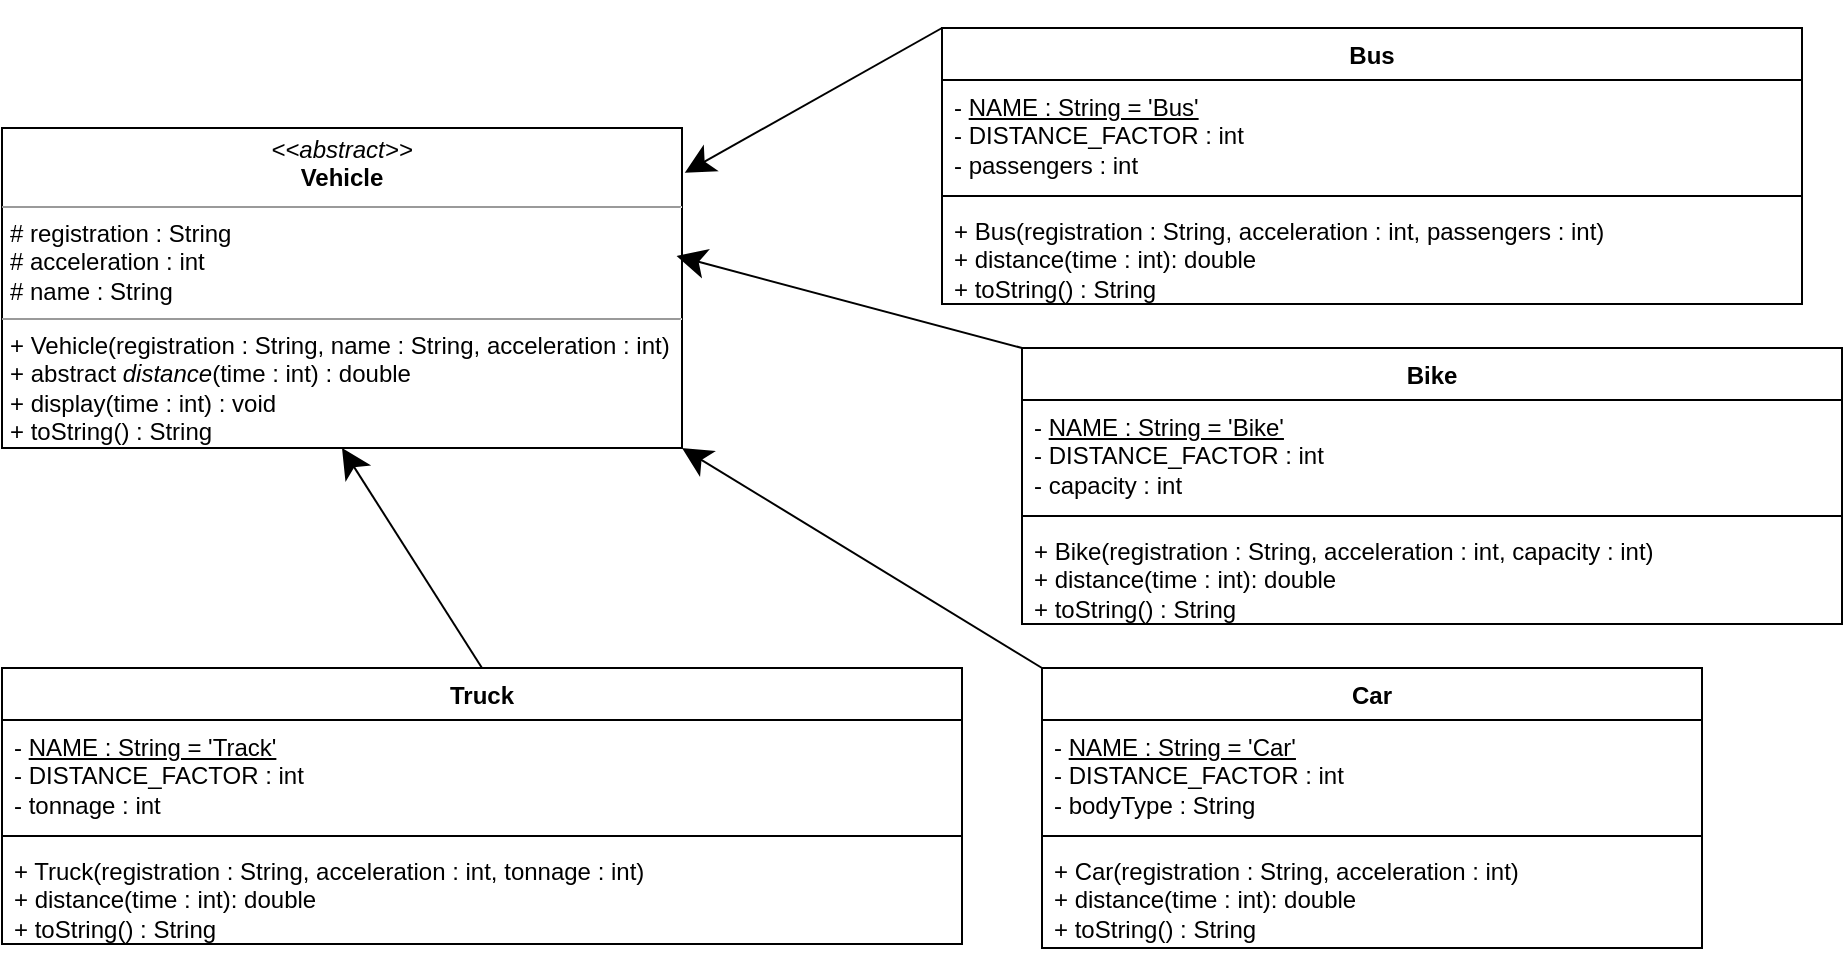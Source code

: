 <mxfile version="22.0.3" type="device">
  <diagram name="Page-1" id="eJ90tPRCEymyVVQoBTqn">
    <mxGraphModel dx="1026" dy="1828" grid="1" gridSize="10" guides="1" tooltips="1" connect="1" arrows="1" fold="1" page="1" pageScale="1" pageWidth="827" pageHeight="1169" math="0" shadow="0">
      <root>
        <mxCell id="0" />
        <mxCell id="1" parent="0" />
        <mxCell id="4fiHQsxHdmseCG8Pe2hy-1" value="&lt;p style=&quot;margin:0px;margin-top:4px;text-align:center;&quot;&gt;&lt;i&gt;&amp;lt;&amp;lt;abstract&amp;gt;&amp;gt;&lt;/i&gt;&lt;br&gt;&lt;b&gt;Vehicle&lt;/b&gt;&lt;/p&gt;&lt;hr size=&quot;1&quot;&gt;&lt;p style=&quot;margin:0px;margin-left:4px;&quot;&gt;# registration : String&lt;br&gt;#&amp;nbsp;acceleration : int&lt;/p&gt;&lt;p style=&quot;margin:0px;margin-left:4px;&quot;&gt;# name : String&lt;/p&gt;&lt;hr size=&quot;1&quot;&gt;&lt;p style=&quot;margin:0px;margin-left:4px;&quot;&gt;+ Vehicle(registration : String, name : String, acceleration : int)&lt;/p&gt;&lt;p style=&quot;margin:0px;margin-left:4px;&quot;&gt;+ abstract &lt;i&gt;distance&lt;/i&gt;(time : int) : double&lt;br&gt;+ display(time : int) : void&lt;/p&gt;&lt;p style=&quot;margin:0px;margin-left:4px;&quot;&gt;+ toString() : String&lt;/p&gt;" style="verticalAlign=top;align=left;overflow=fill;fontSize=12;fontFamily=Helvetica;html=1;whiteSpace=wrap;" vertex="1" parent="1">
          <mxGeometry x="20" y="60" width="340" height="160" as="geometry" />
        </mxCell>
        <mxCell id="4fiHQsxHdmseCG8Pe2hy-18" style="rounded=0;orthogonalLoop=1;jettySize=auto;html=1;entryX=0.5;entryY=1;entryDx=0;entryDy=0;endSize=12;exitX=0.5;exitY=0;exitDx=0;exitDy=0;" edge="1" parent="1" source="4fiHQsxHdmseCG8Pe2hy-19" target="4fiHQsxHdmseCG8Pe2hy-1">
          <mxGeometry relative="1" as="geometry">
            <mxPoint x="240" y="280" as="sourcePoint" />
          </mxGeometry>
        </mxCell>
        <mxCell id="4fiHQsxHdmseCG8Pe2hy-17" style="rounded=0;orthogonalLoop=1;jettySize=auto;html=1;entryX=1;entryY=1;entryDx=0;entryDy=0;endSize=12;exitX=0;exitY=0;exitDx=0;exitDy=0;" edge="1" parent="1" source="4fiHQsxHdmseCG8Pe2hy-23" target="4fiHQsxHdmseCG8Pe2hy-1">
          <mxGeometry relative="1" as="geometry">
            <mxPoint x="575" y="250" as="sourcePoint" />
          </mxGeometry>
        </mxCell>
        <mxCell id="4fiHQsxHdmseCG8Pe2hy-15" style="rounded=0;orthogonalLoop=1;jettySize=auto;html=1;exitX=0;exitY=0;exitDx=0;exitDy=0;entryX=1.004;entryY=0.14;entryDx=0;entryDy=0;entryPerimeter=0;endSize=12;" edge="1" parent="1" source="4fiHQsxHdmseCG8Pe2hy-31" target="4fiHQsxHdmseCG8Pe2hy-1">
          <mxGeometry relative="1" as="geometry">
            <mxPoint x="420" y="85" as="sourcePoint" />
          </mxGeometry>
        </mxCell>
        <mxCell id="4fiHQsxHdmseCG8Pe2hy-16" style="rounded=0;orthogonalLoop=1;jettySize=auto;html=1;entryX=0.992;entryY=0.4;entryDx=0;entryDy=0;entryPerimeter=0;endSize=12;exitX=0;exitY=0;exitDx=0;exitDy=0;" edge="1" parent="1" source="4fiHQsxHdmseCG8Pe2hy-27" target="4fiHQsxHdmseCG8Pe2hy-1">
          <mxGeometry relative="1" as="geometry">
            <mxPoint x="440" y="165" as="sourcePoint" />
          </mxGeometry>
        </mxCell>
        <mxCell id="4fiHQsxHdmseCG8Pe2hy-19" value="Truck" style="swimlane;fontStyle=1;align=center;verticalAlign=top;childLayout=stackLayout;horizontal=1;startSize=26;horizontalStack=0;resizeParent=1;resizeParentMax=0;resizeLast=0;collapsible=1;marginBottom=0;whiteSpace=wrap;html=1;" vertex="1" parent="1">
          <mxGeometry x="20" y="330" width="480" height="138" as="geometry" />
        </mxCell>
        <mxCell id="4fiHQsxHdmseCG8Pe2hy-20" value="- &lt;u&gt;NAME : String = &#39;Track&#39;&lt;/u&gt;&lt;br&gt;- DISTANCE_FACTOR : int&lt;br&gt;- tonnage : int" style="text;strokeColor=none;fillColor=none;align=left;verticalAlign=top;spacingLeft=4;spacingRight=4;overflow=hidden;rotatable=0;points=[[0,0.5],[1,0.5]];portConstraint=eastwest;whiteSpace=wrap;html=1;" vertex="1" parent="4fiHQsxHdmseCG8Pe2hy-19">
          <mxGeometry y="26" width="480" height="54" as="geometry" />
        </mxCell>
        <mxCell id="4fiHQsxHdmseCG8Pe2hy-21" value="" style="line;strokeWidth=1;fillColor=none;align=left;verticalAlign=middle;spacingTop=-1;spacingLeft=3;spacingRight=3;rotatable=0;labelPosition=right;points=[];portConstraint=eastwest;strokeColor=inherit;" vertex="1" parent="4fiHQsxHdmseCG8Pe2hy-19">
          <mxGeometry y="80" width="480" height="8" as="geometry" />
        </mxCell>
        <mxCell id="4fiHQsxHdmseCG8Pe2hy-22" value="+ Truck(registration : String, acceleration : int, tonnage : int)&lt;br style=&quot;border-color: var(--border-color);&quot;&gt;+ distance(time : int): double&lt;br style=&quot;border-color: var(--border-color);&quot;&gt;+ toString() : String" style="text;strokeColor=none;fillColor=none;align=left;verticalAlign=top;spacingLeft=4;spacingRight=4;overflow=hidden;rotatable=0;points=[[0,0.5],[1,0.5]];portConstraint=eastwest;whiteSpace=wrap;html=1;" vertex="1" parent="4fiHQsxHdmseCG8Pe2hy-19">
          <mxGeometry y="88" width="480" height="50" as="geometry" />
        </mxCell>
        <mxCell id="4fiHQsxHdmseCG8Pe2hy-23" value="Car" style="swimlane;fontStyle=1;align=center;verticalAlign=top;childLayout=stackLayout;horizontal=1;startSize=26;horizontalStack=0;resizeParent=1;resizeParentMax=0;resizeLast=0;collapsible=1;marginBottom=0;whiteSpace=wrap;html=1;" vertex="1" parent="1">
          <mxGeometry x="540" y="330" width="330" height="140" as="geometry" />
        </mxCell>
        <mxCell id="4fiHQsxHdmseCG8Pe2hy-24" value="-&amp;nbsp;&lt;u style=&quot;border-color: var(--border-color);&quot;&gt;NAME : String = &#39;Car&#39;&lt;/u&gt;&lt;br&gt;- DISTANCE_FACTOR : int&lt;br&gt;- bodyType : String" style="text;strokeColor=none;fillColor=none;align=left;verticalAlign=top;spacingLeft=4;spacingRight=4;overflow=hidden;rotatable=0;points=[[0,0.5],[1,0.5]];portConstraint=eastwest;whiteSpace=wrap;html=1;" vertex="1" parent="4fiHQsxHdmseCG8Pe2hy-23">
          <mxGeometry y="26" width="330" height="54" as="geometry" />
        </mxCell>
        <mxCell id="4fiHQsxHdmseCG8Pe2hy-25" value="" style="line;strokeWidth=1;fillColor=none;align=left;verticalAlign=middle;spacingTop=-1;spacingLeft=3;spacingRight=3;rotatable=0;labelPosition=right;points=[];portConstraint=eastwest;strokeColor=inherit;" vertex="1" parent="4fiHQsxHdmseCG8Pe2hy-23">
          <mxGeometry y="80" width="330" height="8" as="geometry" />
        </mxCell>
        <mxCell id="4fiHQsxHdmseCG8Pe2hy-26" value="+ Car(registration : String, acceleration : int)&lt;br style=&quot;border-color: var(--border-color);&quot;&gt;+ distance(time : int): double&lt;br&gt;+ toString() : String" style="text;strokeColor=none;fillColor=none;align=left;verticalAlign=top;spacingLeft=4;spacingRight=4;overflow=hidden;rotatable=0;points=[[0,0.5],[1,0.5]];portConstraint=eastwest;whiteSpace=wrap;html=1;" vertex="1" parent="4fiHQsxHdmseCG8Pe2hy-23">
          <mxGeometry y="88" width="330" height="52" as="geometry" />
        </mxCell>
        <mxCell id="4fiHQsxHdmseCG8Pe2hy-27" value="Bike" style="swimlane;fontStyle=1;align=center;verticalAlign=top;childLayout=stackLayout;horizontal=1;startSize=26;horizontalStack=0;resizeParent=1;resizeParentMax=0;resizeLast=0;collapsible=1;marginBottom=0;whiteSpace=wrap;html=1;" vertex="1" parent="1">
          <mxGeometry x="530" y="170" width="410" height="138" as="geometry" />
        </mxCell>
        <mxCell id="4fiHQsxHdmseCG8Pe2hy-28" value="-&amp;nbsp;&lt;u style=&quot;border-color: var(--border-color);&quot;&gt;NAME : String = &#39;Bike&#39;&lt;/u&gt;&lt;br&gt;- DISTANCE_FACTOR : int&lt;br&gt;- capacity : int" style="text;strokeColor=none;fillColor=none;align=left;verticalAlign=top;spacingLeft=4;spacingRight=4;overflow=hidden;rotatable=0;points=[[0,0.5],[1,0.5]];portConstraint=eastwest;whiteSpace=wrap;html=1;" vertex="1" parent="4fiHQsxHdmseCG8Pe2hy-27">
          <mxGeometry y="26" width="410" height="54" as="geometry" />
        </mxCell>
        <mxCell id="4fiHQsxHdmseCG8Pe2hy-29" value="" style="line;strokeWidth=1;fillColor=none;align=left;verticalAlign=middle;spacingTop=-1;spacingLeft=3;spacingRight=3;rotatable=0;labelPosition=right;points=[];portConstraint=eastwest;strokeColor=inherit;" vertex="1" parent="4fiHQsxHdmseCG8Pe2hy-27">
          <mxGeometry y="80" width="410" height="8" as="geometry" />
        </mxCell>
        <mxCell id="4fiHQsxHdmseCG8Pe2hy-30" value="+ Bike(registration : String, acceleration : int, capacity : int)&lt;br style=&quot;border-color: var(--border-color);&quot;&gt;+ distance(time : int): double&lt;br style=&quot;border-color: var(--border-color);&quot;&gt;+ toString() : String" style="text;strokeColor=none;fillColor=none;align=left;verticalAlign=top;spacingLeft=4;spacingRight=4;overflow=hidden;rotatable=0;points=[[0,0.5],[1,0.5]];portConstraint=eastwest;whiteSpace=wrap;html=1;" vertex="1" parent="4fiHQsxHdmseCG8Pe2hy-27">
          <mxGeometry y="88" width="410" height="50" as="geometry" />
        </mxCell>
        <mxCell id="4fiHQsxHdmseCG8Pe2hy-31" value="Bus" style="swimlane;fontStyle=1;align=center;verticalAlign=top;childLayout=stackLayout;horizontal=1;startSize=26;horizontalStack=0;resizeParent=1;resizeParentMax=0;resizeLast=0;collapsible=1;marginBottom=0;whiteSpace=wrap;html=1;" vertex="1" parent="1">
          <mxGeometry x="490" y="10" width="430" height="138" as="geometry" />
        </mxCell>
        <mxCell id="4fiHQsxHdmseCG8Pe2hy-32" value="-&amp;nbsp;&lt;u style=&quot;border-color: var(--border-color);&quot;&gt;NAME : String = &#39;Bus&#39;&lt;/u&gt;&lt;br&gt;- DISTANCE_FACTOR : int&lt;br&gt;-&amp;nbsp;passengers&amp;nbsp;: int" style="text;strokeColor=none;fillColor=none;align=left;verticalAlign=top;spacingLeft=4;spacingRight=4;overflow=hidden;rotatable=0;points=[[0,0.5],[1,0.5]];portConstraint=eastwest;whiteSpace=wrap;html=1;" vertex="1" parent="4fiHQsxHdmseCG8Pe2hy-31">
          <mxGeometry y="26" width="430" height="54" as="geometry" />
        </mxCell>
        <mxCell id="4fiHQsxHdmseCG8Pe2hy-33" value="" style="line;strokeWidth=1;fillColor=none;align=left;verticalAlign=middle;spacingTop=-1;spacingLeft=3;spacingRight=3;rotatable=0;labelPosition=right;points=[];portConstraint=eastwest;strokeColor=inherit;" vertex="1" parent="4fiHQsxHdmseCG8Pe2hy-31">
          <mxGeometry y="80" width="430" height="8" as="geometry" />
        </mxCell>
        <mxCell id="4fiHQsxHdmseCG8Pe2hy-34" value="+ Bus(registration : String, acceleration : int,&amp;nbsp;passengers&amp;nbsp;: int)&lt;br style=&quot;border-color: var(--border-color);&quot;&gt;+ distance(time : int): double&lt;br style=&quot;border-color: var(--border-color);&quot;&gt;+ toString() : String" style="text;strokeColor=none;fillColor=none;align=left;verticalAlign=top;spacingLeft=4;spacingRight=4;overflow=hidden;rotatable=0;points=[[0,0.5],[1,0.5]];portConstraint=eastwest;whiteSpace=wrap;html=1;" vertex="1" parent="4fiHQsxHdmseCG8Pe2hy-31">
          <mxGeometry y="88" width="430" height="50" as="geometry" />
        </mxCell>
      </root>
    </mxGraphModel>
  </diagram>
</mxfile>
